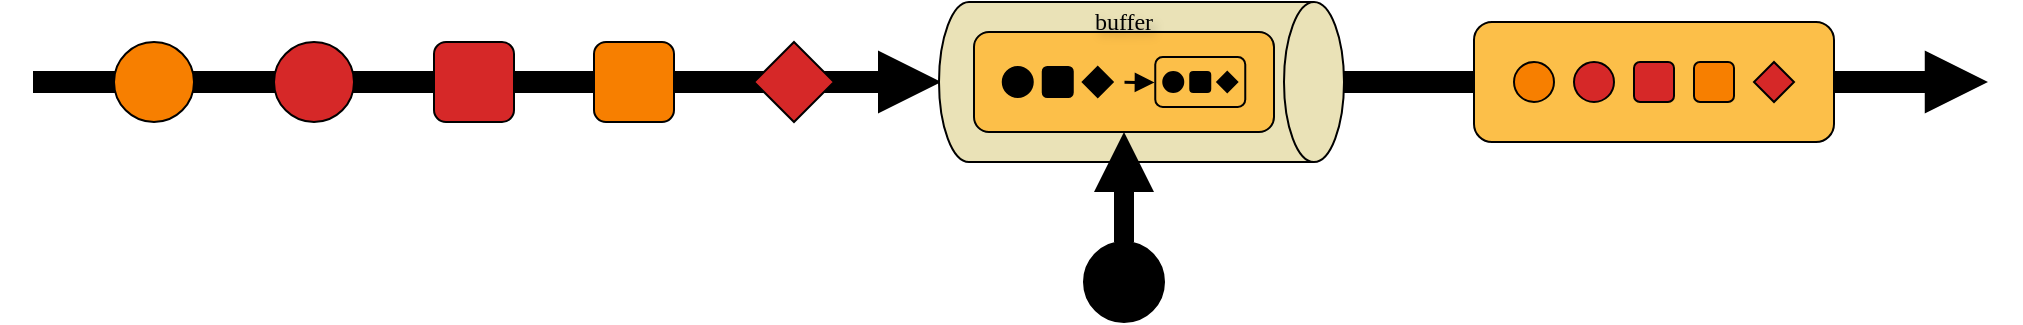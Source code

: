 <mxfile version="24.7.8">
  <diagram name="Pagina-1" id="8XA0GF0U4r00a45ndteG">
    <mxGraphModel dx="700" dy="442" grid="1" gridSize="10" guides="1" tooltips="1" connect="1" arrows="1" fold="1" page="1" pageScale="1" pageWidth="1169" pageHeight="827" math="0" shadow="0">
      <root>
        <mxCell id="0" />
        <mxCell id="1" parent="0" />
        <mxCell id="Qrv3tHsd8QDWrn0WAsmq-15" value="" style="shape=arrow;endArrow=classic;html=1;rounded=0;fillColor=#000000;fontFamily=Fira Mono;textShadow=1;strokeColor=#000000;" parent="1" source="Qrv3tHsd8QDWrn0WAsmq-7" edge="1">
          <mxGeometry width="50" height="50" relative="1" as="geometry">
            <mxPoint x="510" y="490" as="sourcePoint" />
            <mxPoint x="1095.882" y="420" as="targetPoint" />
          </mxGeometry>
        </mxCell>
        <mxCell id="Qrv3tHsd8QDWrn0WAsmq-14" value="" style="shape=arrow;endArrow=classic;html=1;rounded=0;fillColor=#000000;fontFamily=Fira Mono;textShadow=1;strokeColor=#000000;" parent="1" target="Qrv3tHsd8QDWrn0WAsmq-7" edge="1">
          <mxGeometry width="50" height="50" relative="1" as="geometry">
            <mxPoint x="120" y="420" as="sourcePoint" />
            <mxPoint x="530" y="440" as="targetPoint" />
          </mxGeometry>
        </mxCell>
        <mxCell id="Qrv3tHsd8QDWrn0WAsmq-1" value="" style="ellipse;whiteSpace=wrap;html=1;aspect=fixed;fillColor=#f77f00;fontFamily=Fira Mono;textShadow=1;strokeColor=#000000;" parent="1" vertex="1">
          <mxGeometry x="160" y="400" width="40" height="40" as="geometry" />
        </mxCell>
        <mxCell id="Qrv3tHsd8QDWrn0WAsmq-2" value="" style="ellipse;whiteSpace=wrap;html=1;aspect=fixed;fillColor=#d62828;fontFamily=Fira Mono;textShadow=1;strokeColor=#000000;" parent="1" vertex="1">
          <mxGeometry x="240" y="400" width="40" height="40" as="geometry" />
        </mxCell>
        <mxCell id="Qrv3tHsd8QDWrn0WAsmq-4" value="" style="rounded=1;whiteSpace=wrap;html=1;fillColor=#d62828;fontFamily=Fira Mono;textShadow=1;strokeColor=#000000;" parent="1" vertex="1">
          <mxGeometry x="320" y="400" width="40" height="40" as="geometry" />
        </mxCell>
        <mxCell id="Qrv3tHsd8QDWrn0WAsmq-5" value="" style="rounded=1;whiteSpace=wrap;html=1;fillColor=#f77f00;fontFamily=Fira Mono;textShadow=1;strokeColor=#000000;" parent="1" vertex="1">
          <mxGeometry x="400" y="400" width="40" height="40" as="geometry" />
        </mxCell>
        <mxCell id="Qrv3tHsd8QDWrn0WAsmq-6" value="" style="rhombus;whiteSpace=wrap;html=1;fillColor=#d62828;fontFamily=Fira Mono;textShadow=1;strokeColor=#000000;" parent="1" vertex="1">
          <mxGeometry x="480" y="400" width="40" height="40" as="geometry" />
        </mxCell>
        <mxCell id="Qrv3tHsd8QDWrn0WAsmq-7" value="" style="shape=cylinder3;whiteSpace=wrap;html=1;boundedLbl=1;backgroundOutline=1;size=15;rotation=90;fillColor=#eae2b7;fontFamily=Fira Mono;textShadow=1;strokeColor=#000000;" parent="1" vertex="1">
          <mxGeometry x="633.75" y="318.75" width="80" height="202.5" as="geometry" />
        </mxCell>
        <mxCell id="Qrv3tHsd8QDWrn0WAsmq-16" value="" style="rounded=1;whiteSpace=wrap;html=1;fillColor=#fcbf49;fontFamily=Fira Mono;textShadow=1;strokeColor=#000000;" parent="1" vertex="1">
          <mxGeometry x="590" y="395" width="150" height="50" as="geometry" />
        </mxCell>
        <mxCell id="Qrv3tHsd8QDWrn0WAsmq-17" value="" style="ellipse;whiteSpace=wrap;html=1;aspect=fixed;fillColor=#000000;fontFamily=Fira Mono;textShadow=1;strokeColor=#000000;" parent="1" vertex="1">
          <mxGeometry x="604.38" y="412.5" width="15" height="15" as="geometry" />
        </mxCell>
        <mxCell id="Qrv3tHsd8QDWrn0WAsmq-18" value="" style="rounded=1;whiteSpace=wrap;html=1;fillColor=#000000;fontFamily=Fira Mono;textShadow=1;strokeColor=#000000;" parent="1" vertex="1">
          <mxGeometry x="624.38" y="412.5" width="15" height="15" as="geometry" />
        </mxCell>
        <mxCell id="Qrv3tHsd8QDWrn0WAsmq-19" value="" style="rhombus;whiteSpace=wrap;html=1;fillColor=#000000;fontFamily=Fira Mono;textShadow=1;strokeColor=#000000;" parent="1" vertex="1">
          <mxGeometry x="644.38" y="412.5" width="15" height="15" as="geometry" />
        </mxCell>
        <mxCell id="Qrv3tHsd8QDWrn0WAsmq-21" value="&lt;font color=&quot;#000000&quot;&gt;buffer&lt;/font&gt;" style="text;html=1;align=center;verticalAlign=middle;whiteSpace=wrap;rounded=0;fontFamily=Fira Mono;textShadow=1;strokeColor=none;" parent="1" vertex="1">
          <mxGeometry x="600" y="385" width="130" height="10" as="geometry" />
        </mxCell>
        <mxCell id="Qrv3tHsd8QDWrn0WAsmq-37" value="" style="endArrow=block;html=1;rounded=0;endFill=1;strokeWidth=1.5;sourcePerimeterSpacing=0;jumpSize=4;strokeColor=#000000;" parent="1" edge="1">
          <mxGeometry width="50" height="50" relative="1" as="geometry">
            <mxPoint x="665" y="419.92" as="sourcePoint" />
            <mxPoint x="680" y="420" as="targetPoint" />
            <Array as="points">
              <mxPoint x="680" y="420" />
            </Array>
          </mxGeometry>
        </mxCell>
        <mxCell id="nMzqEQj8RB4CVh261bJb-2" value="" style="rounded=1;whiteSpace=wrap;html=1;fillColor=#fcbf49;fontFamily=Fira Mono;textShadow=1;strokeColor=#000000;" vertex="1" parent="1">
          <mxGeometry x="840" y="390" width="180" height="60" as="geometry" />
        </mxCell>
        <mxCell id="nMzqEQj8RB4CVh261bJb-3" value="" style="ellipse;whiteSpace=wrap;html=1;aspect=fixed;fillColor=#f77f00;fontFamily=Fira Mono;textShadow=1;strokeColor=#000000;" vertex="1" parent="1">
          <mxGeometry x="860" y="410" width="20" height="20" as="geometry" />
        </mxCell>
        <mxCell id="nMzqEQj8RB4CVh261bJb-4" value="" style="ellipse;whiteSpace=wrap;html=1;aspect=fixed;fillColor=#d62828;fontFamily=Fira Mono;textShadow=1;strokeColor=#000000;" vertex="1" parent="1">
          <mxGeometry x="890" y="410" width="20" height="20" as="geometry" />
        </mxCell>
        <mxCell id="nMzqEQj8RB4CVh261bJb-5" value="" style="rounded=1;whiteSpace=wrap;html=1;fillColor=#d62828;fontFamily=Fira Mono;textShadow=1;strokeColor=#000000;" vertex="1" parent="1">
          <mxGeometry x="920" y="410" width="20" height="20" as="geometry" />
        </mxCell>
        <mxCell id="nMzqEQj8RB4CVh261bJb-6" value="" style="rounded=1;whiteSpace=wrap;html=1;fillColor=#f77f00;fontFamily=Fira Mono;textShadow=1;strokeColor=#000000;" vertex="1" parent="1">
          <mxGeometry x="950" y="410" width="20" height="20" as="geometry" />
        </mxCell>
        <mxCell id="nMzqEQj8RB4CVh261bJb-7" value="" style="rhombus;whiteSpace=wrap;html=1;fillColor=#d62828;fontFamily=Fira Mono;textShadow=1;strokeColor=#000000;" vertex="1" parent="1">
          <mxGeometry x="980" y="410" width="20" height="20" as="geometry" />
        </mxCell>
        <mxCell id="nMzqEQj8RB4CVh261bJb-8" value="" style="rounded=1;whiteSpace=wrap;html=1;fillColor=none;fontFamily=Fira Mono;textShadow=1;strokeColor=#000000;" vertex="1" parent="1">
          <mxGeometry x="680.63" y="407.5" width="45" height="25" as="geometry" />
        </mxCell>
        <mxCell id="nMzqEQj8RB4CVh261bJb-9" value="" style="ellipse;whiteSpace=wrap;html=1;aspect=fixed;fillColor=#000000;fontFamily=Fira Mono;textShadow=1;strokeColor=#000000;" vertex="1" parent="1">
          <mxGeometry x="684.63" y="415" width="10" height="10" as="geometry" />
        </mxCell>
        <mxCell id="nMzqEQj8RB4CVh261bJb-10" value="" style="rounded=1;whiteSpace=wrap;html=1;fillColor=#000000;fontFamily=Fira Mono;textShadow=1;strokeColor=#000000;" vertex="1" parent="1">
          <mxGeometry x="698.13" y="415" width="10" height="10" as="geometry" />
        </mxCell>
        <mxCell id="nMzqEQj8RB4CVh261bJb-11" value="" style="rhombus;whiteSpace=wrap;html=1;fillColor=#000000;fontFamily=Fira Mono;textShadow=1;strokeColor=#000000;" vertex="1" parent="1">
          <mxGeometry x="711.63" y="415" width="10" height="10" as="geometry" />
        </mxCell>
        <mxCell id="nMzqEQj8RB4CVh261bJb-13" value="" style="shape=arrow;endArrow=classic;html=1;rounded=0;strokeColor=none;fillColor=#000000;" edge="1" parent="1" target="Qrv3tHsd8QDWrn0WAsmq-16">
          <mxGeometry width="50" height="50" relative="1" as="geometry">
            <mxPoint x="665" y="500" as="sourcePoint" />
            <mxPoint x="730" y="480" as="targetPoint" />
          </mxGeometry>
        </mxCell>
        <mxCell id="nMzqEQj8RB4CVh261bJb-15" value="" style="ellipse;whiteSpace=wrap;html=1;aspect=fixed;fillColor=#000000;fontFamily=Fira Mono;textShadow=1;strokeColor=#000000;" vertex="1" parent="1">
          <mxGeometry x="645" y="500" width="40" height="40" as="geometry" />
        </mxCell>
      </root>
    </mxGraphModel>
  </diagram>
</mxfile>
